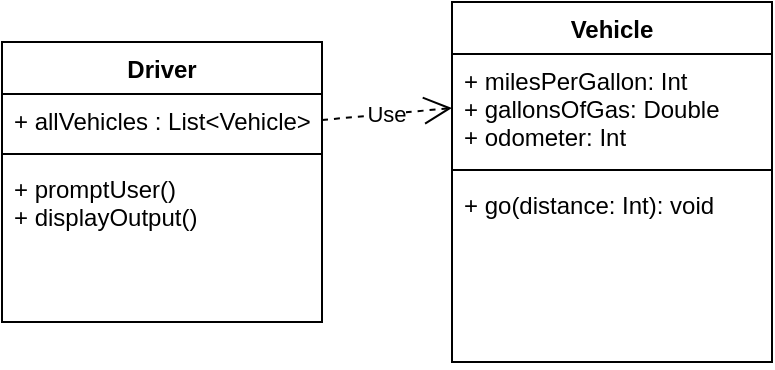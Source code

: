 <mxfile version="20.5.3" type="github"><diagram name="Page-1" id="c4acf3e9-155e-7222-9cf6-157b1a14988f"><mxGraphModel dx="1422" dy="819" grid="1" gridSize="10" guides="1" tooltips="1" connect="1" arrows="1" fold="1" page="1" pageScale="1" pageWidth="850" pageHeight="1100" background="none" math="0" shadow="0"><root><mxCell id="0"/><mxCell id="1" parent="0"/><mxCell id="ZeDElxaVexhsC5qlLUuy-1" value="Driver" style="swimlane;fontStyle=1;align=center;verticalAlign=top;childLayout=stackLayout;horizontal=1;startSize=26;horizontalStack=0;resizeParent=1;resizeParentMax=0;resizeLast=0;collapsible=1;marginBottom=0;" vertex="1" parent="1"><mxGeometry x="120" y="100" width="160" height="140" as="geometry"/></mxCell><mxCell id="ZeDElxaVexhsC5qlLUuy-2" value="+ allVehicles : List&lt;Vehicle&gt;" style="text;strokeColor=none;fillColor=none;align=left;verticalAlign=top;spacingLeft=4;spacingRight=4;overflow=hidden;rotatable=0;points=[[0,0.5],[1,0.5]];portConstraint=eastwest;" vertex="1" parent="ZeDElxaVexhsC5qlLUuy-1"><mxGeometry y="26" width="160" height="26" as="geometry"/></mxCell><mxCell id="ZeDElxaVexhsC5qlLUuy-3" value="" style="line;strokeWidth=1;fillColor=none;align=left;verticalAlign=middle;spacingTop=-1;spacingLeft=3;spacingRight=3;rotatable=0;labelPosition=right;points=[];portConstraint=eastwest;strokeColor=inherit;" vertex="1" parent="ZeDElxaVexhsC5qlLUuy-1"><mxGeometry y="52" width="160" height="8" as="geometry"/></mxCell><mxCell id="ZeDElxaVexhsC5qlLUuy-4" value="+ promptUser()&#xA;+ displayOutput()&#xA;" style="text;strokeColor=none;fillColor=none;align=left;verticalAlign=top;spacingLeft=4;spacingRight=4;overflow=hidden;rotatable=0;points=[[0,0.5],[1,0.5]];portConstraint=eastwest;" vertex="1" parent="ZeDElxaVexhsC5qlLUuy-1"><mxGeometry y="60" width="160" height="80" as="geometry"/></mxCell><mxCell id="ZeDElxaVexhsC5qlLUuy-5" value="Vehicle" style="swimlane;fontStyle=1;align=center;verticalAlign=top;childLayout=stackLayout;horizontal=1;startSize=26;horizontalStack=0;resizeParent=1;resizeParentMax=0;resizeLast=0;collapsible=1;marginBottom=0;" vertex="1" parent="1"><mxGeometry x="345" y="80" width="160" height="180" as="geometry"/></mxCell><mxCell id="ZeDElxaVexhsC5qlLUuy-6" value="+ milesPerGallon: Int&#xA;+ gallonsOfGas: Double&#xA;+ odometer: Int&#xA;" style="text;strokeColor=none;fillColor=none;align=left;verticalAlign=top;spacingLeft=4;spacingRight=4;overflow=hidden;rotatable=0;points=[[0,0.5],[1,0.5]];portConstraint=eastwest;" vertex="1" parent="ZeDElxaVexhsC5qlLUuy-5"><mxGeometry y="26" width="160" height="54" as="geometry"/></mxCell><mxCell id="ZeDElxaVexhsC5qlLUuy-7" value="" style="line;strokeWidth=1;fillColor=none;align=left;verticalAlign=middle;spacingTop=-1;spacingLeft=3;spacingRight=3;rotatable=0;labelPosition=right;points=[];portConstraint=eastwest;strokeColor=inherit;" vertex="1" parent="ZeDElxaVexhsC5qlLUuy-5"><mxGeometry y="80" width="160" height="8" as="geometry"/></mxCell><mxCell id="ZeDElxaVexhsC5qlLUuy-8" value="+ go(distance: Int): void" style="text;strokeColor=none;fillColor=none;align=left;verticalAlign=top;spacingLeft=4;spacingRight=4;overflow=hidden;rotatable=0;points=[[0,0.5],[1,0.5]];portConstraint=eastwest;" vertex="1" parent="ZeDElxaVexhsC5qlLUuy-5"><mxGeometry y="88" width="160" height="92" as="geometry"/></mxCell><mxCell id="ZeDElxaVexhsC5qlLUuy-9" value="Use" style="endArrow=open;endSize=12;dashed=1;html=1;rounded=0;exitX=1;exitY=0.5;exitDx=0;exitDy=0;entryX=0;entryY=0.5;entryDx=0;entryDy=0;" edge="1" parent="1" source="ZeDElxaVexhsC5qlLUuy-2" target="ZeDElxaVexhsC5qlLUuy-6"><mxGeometry width="160" relative="1" as="geometry"><mxPoint x="260" y="270" as="sourcePoint"/><mxPoint x="420" y="270" as="targetPoint"/></mxGeometry></mxCell></root></mxGraphModel></diagram></mxfile>